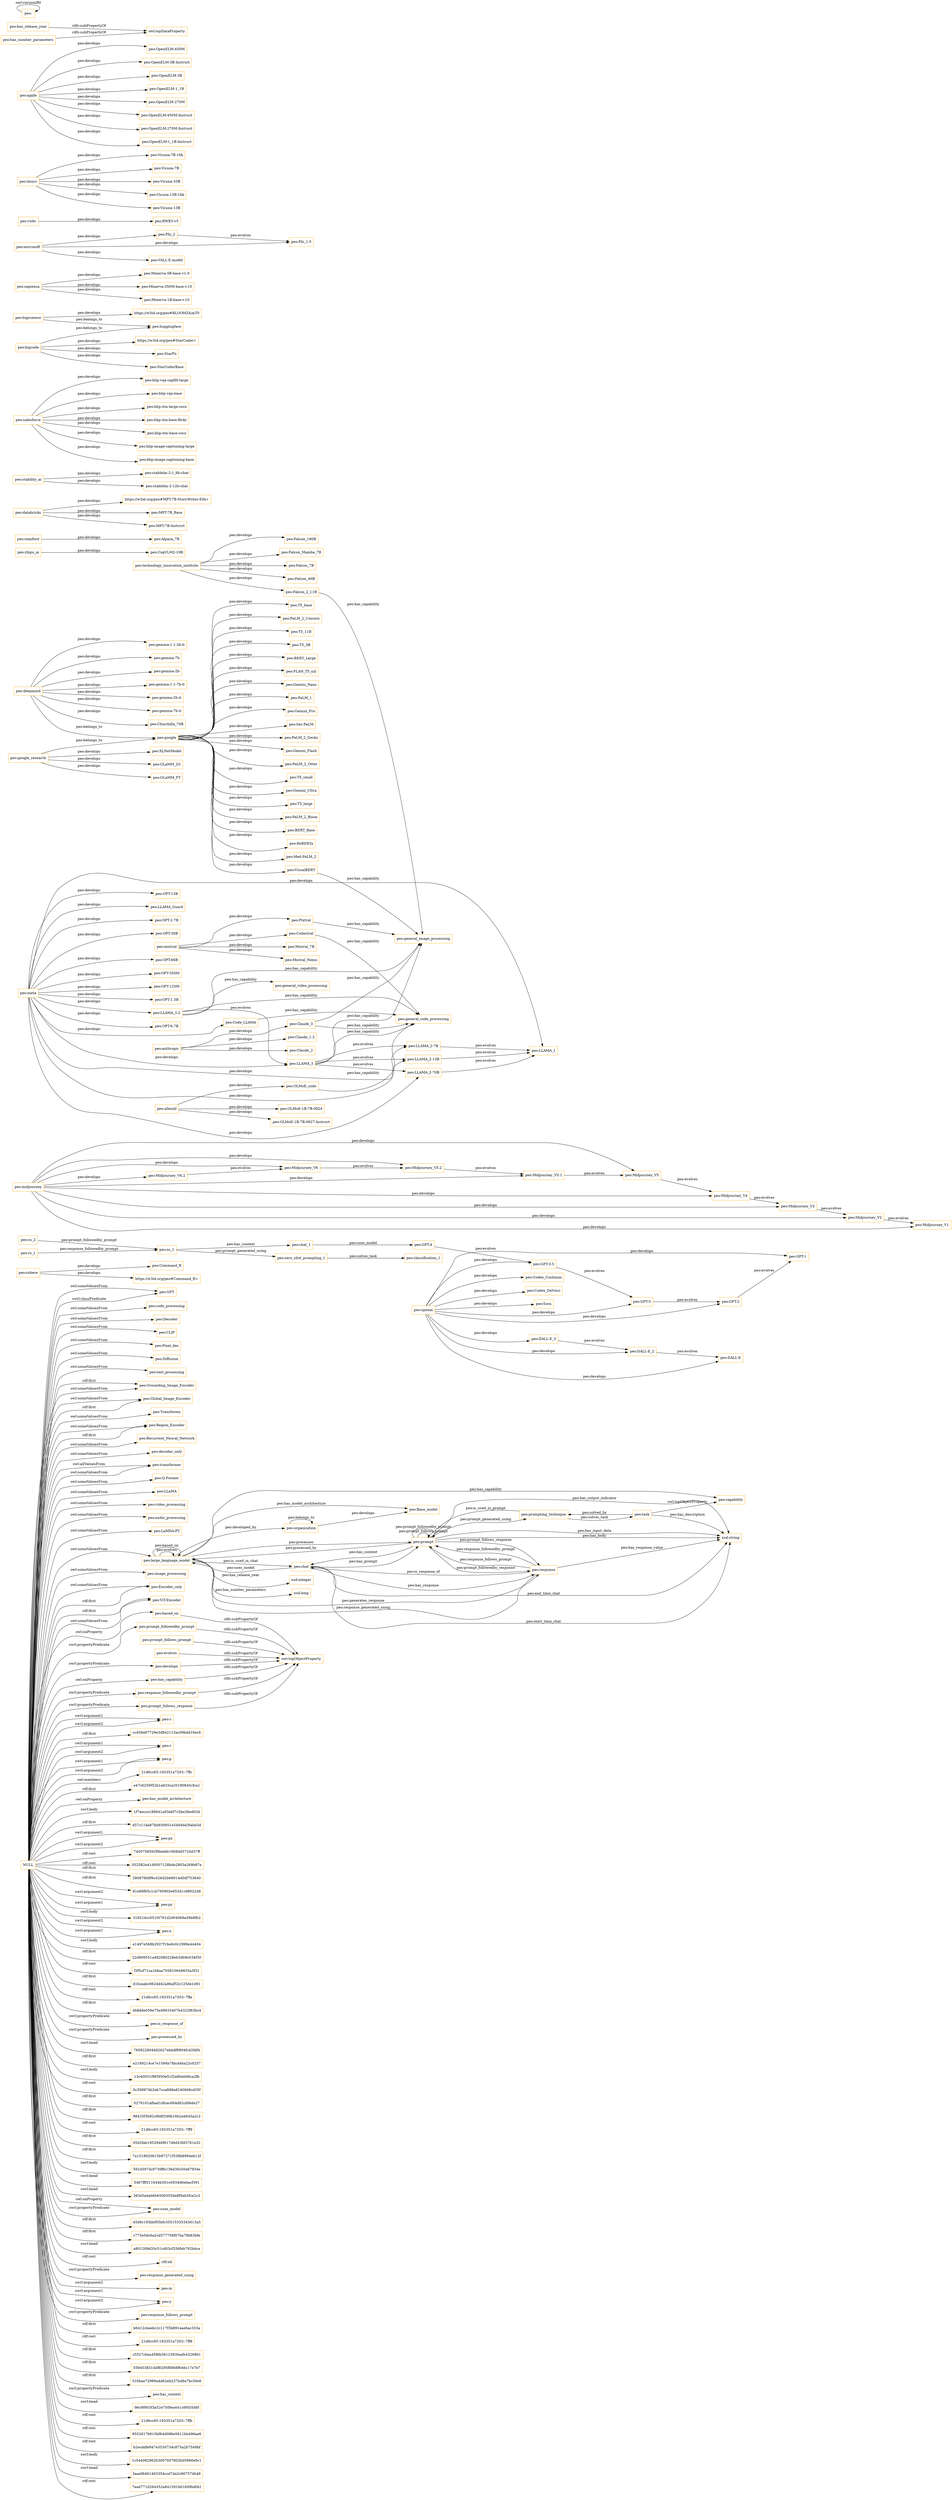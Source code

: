 digraph ar2dtool_diagram { 
rankdir=LR;
size="1501"
node [shape = rectangle, color="orange"]; "peo:GPT" "peo:organization" "peo:code_processing" "peo:Command_R" "peo:Decoder" "peo:CLIP" "peo:chat" "peo:Pixel_dec" "peo:DALL-E" "peo:Diffusion" "peo:text_processing" "peo:Grounding_Image_Encoder" "peo:Global_Image_Encoder" "peo:prompting_technique" "peo:Transforem" "peo:Sora" "peo:Region_Encoder" "peo:Recurrent_Neural_Network" "peo:decoder_only" "peo:task" "peo:transformer" "peo:capability" "peo:Q-Former" "peo:LLaMA" "peo:video_processing" "peo:audio_processing" "peo:LaMDA-PT" "peo:prompt" "peo:large_language_model" "peo:image_processing" "peo:Base_model" "peo:Encoder_only" "peo:ViT-Encoder" "peo:response" ; /*classes style*/
	"peo:GPT-4" -> "peo:GPT-3.5" [ label = "peo:evolves" ];
	"peo:Midjourney_V2" -> "peo:Midjourney_V1" [ label = "peo:evolves" ];
	"peo:midjourney" -> "peo:Midjourney_V5" [ label = "peo:develops" ];
	"peo:midjourney" -> "peo:Midjourney_V2" [ label = "peo:develops" ];
	"peo:midjourney" -> "peo:Midjourney_V4" [ label = "peo:develops" ];
	"peo:midjourney" -> "peo:Midjourney_V1" [ label = "peo:develops" ];
	"peo:midjourney" -> "peo:Midjourney_V5.2" [ label = "peo:develops" ];
	"peo:midjourney" -> "peo:Midjourney_V5.1" [ label = "peo:develops" ];
	"peo:midjourney" -> "peo:Midjourney_V6.2" [ label = "peo:develops" ];
	"peo:midjourney" -> "peo:Midjourney_V6" [ label = "peo:develops" ];
	"peo:midjourney" -> "peo:Midjourney_V3" [ label = "peo:develops" ];
	"peo:technology_innovation_institute" -> "peo:Falcon_Mamba_7B" [ label = "peo:develops" ];
	"peo:technology_innovation_institute" -> "peo:Falcon_7B" [ label = "peo:develops" ];
	"peo:technology_innovation_institute" -> "peo:Falcon_40B" [ label = "peo:develops" ];
	"peo:technology_innovation_institute" -> "peo:Falcon_2_11B" [ label = "peo:develops" ];
	"peo:technology_innovation_institute" -> "peo:Falcon_180B" [ label = "peo:develops" ];
	"peo:google" -> "peo:BERT_Large" [ label = "peo:develops" ];
	"peo:google" -> "peo:FLAN_T5_xxl" [ label = "peo:develops" ];
	"peo:google" -> "peo:Gemini_Nano" [ label = "peo:develops" ];
	"peo:google" -> "peo:PaLM_1" [ label = "peo:develops" ];
	"peo:google" -> "peo:Gemini_Pro" [ label = "peo:develops" ];
	"peo:google" -> "peo:Sec-PaLM" [ label = "peo:develops" ];
	"peo:google" -> "peo:PaLM_2_Gecko" [ label = "peo:develops" ];
	"peo:google" -> "peo:Gemini_Flash" [ label = "peo:develops" ];
	"peo:google" -> "peo:PaLM_2_Otter" [ label = "peo:develops" ];
	"peo:google" -> "peo:T5_small" [ label = "peo:develops" ];
	"peo:google" -> "peo:Gemini_Ultra" [ label = "peo:develops" ];
	"peo:google" -> "peo:T5_large" [ label = "peo:develops" ];
	"peo:google" -> "peo:PaLM_2_Bison" [ label = "peo:develops" ];
	"peo:google" -> "peo:BERT_Base" [ label = "peo:develops" ];
	"peo:google" -> "peo:VisualBERT" [ label = "peo:develops" ];
	"peo:google" -> "peo:RoBERTa" [ label = "peo:develops" ];
	"peo:google" -> "peo:Med-PaLM_2" [ label = "peo:develops" ];
	"peo:google" -> "peo:T5_base" [ label = "peo:develops" ];
	"peo:google" -> "peo:PaLM_2_Unicorn" [ label = "peo:develops" ];
	"peo:google" -> "peo:T5_11B" [ label = "peo:develops" ];
	"peo:google" -> "peo:T5_3B" [ label = "peo:develops" ];
	"peo:evolves" -> "owl:topObjectProperty" [ label = "rdfs:subPropertyOf" ];
	"peo:zhipu_ai" -> "peo:CogVLM2-19B" [ label = "peo:develops" ];
	"peo:meta" -> "peo:LLAMA_3.2" [ label = "peo:develops" ];
	"peo:meta" -> "peo:LLAMA_2-7B" [ label = "peo:develops" ];
	"peo:meta" -> "peo:LLAMA_2-13B" [ label = "peo:develops" ];
	"peo:meta" -> "peo:LLAMA_2-70B" [ label = "peo:develops" ];
	"peo:meta" -> "peo:OPT-13B" [ label = "peo:develops" ];
	"peo:meta" -> "peo:LLAMA_Guard" [ label = "peo:develops" ];
	"peo:meta" -> "peo:LLAMA_1" [ label = "peo:develops" ];
	"peo:meta" -> "peo:OPT-2.7B" [ label = "peo:develops" ];
	"peo:meta" -> "peo:OPT-30B" [ label = "peo:develops" ];
	"peo:meta" -> "peo:LLAMA_3" [ label = "peo:develops" ];
	"peo:meta" -> "peo:OPT-66B" [ label = "peo:develops" ];
	"peo:meta" -> "peo:OPT-350M" [ label = "peo:develops" ];
	"peo:meta" -> "peo:OPT-125M" [ label = "peo:develops" ];
	"peo:meta" -> "peo:OPT-1.3B" [ label = "peo:develops" ];
	"peo:meta" -> "peo:Code_LLAMA" [ label = "peo:develops" ];
	"peo:meta" -> "peo:OPT-6.7B" [ label = "peo:develops" ];
	"peo:GPT-3" -> "peo:GPT-2" [ label = "peo:evolves" ];
	"peo:develops" -> "owl:topObjectProperty" [ label = "rdfs:subPropertyOf" ];
	"peo:Code_LLAMA" -> "peo:general_code_processing" [ label = "peo:has_capability" ];
	"peo:stanford" -> "peo:Alpaca_7B" [ label = "peo:develops" ];
	"peo:zs_2" -> "peo:zs_1" [ label = "peo:prompt_followedby_prompt" ];
	"peo:has_capability" -> "owl:topObjectProperty" [ label = "rdfs:subPropertyOf" ];
	"peo:databricks" -> "https://w3id.org/peo#MPT-7B-StoryWriter-65k+" [ label = "peo:develops" ];
	"peo:databricks" -> "peo:MPT-7B_Base" [ label = "peo:develops" ];
	"peo:databricks" -> "peo:MPT-7B-Instruct" [ label = "peo:develops" ];
	"peo:stability_ai" -> "peo:stablelm-2-1_6b-chat" [ label = "peo:develops" ];
	"peo:stability_ai" -> "peo:stablelm-2-12b-chat" [ label = "peo:develops" ];
	"peo:salesforce" -> "peo:blip-vqa-capfilt-large" [ label = "peo:develops" ];
	"peo:salesforce" -> "peo:blip-vqa-base" [ label = "peo:develops" ];
	"peo:salesforce" -> "peo:blip-itm-large-coco" [ label = "peo:develops" ];
	"peo:salesforce" -> "peo:blip-itm-base-flickr" [ label = "peo:develops" ];
	"peo:salesforce" -> "peo:blip-itm-base-coco" [ label = "peo:develops" ];
	"peo:salesforce" -> "peo:blip-image-captioning-large" [ label = "peo:develops" ];
	"peo:salesforce" -> "peo:blip-image-captioning-base" [ label = "peo:develops" ];
	"peo:VisualBERT" -> "peo:general_image_processing" [ label = "peo:has_capability" ];
	"peo:rs_1" -> "peo:zs_1" [ label = "peo:response_followedby_prompt" ];
	"peo:Claude_3" -> "peo:general_image_processing" [ label = "peo:has_capability" ];
	"peo:Claude_3" -> "peo:general_code_processing" [ label = "peo:has_capability" ];
	"peo:Midjourney_V6" -> "peo:Midjourney_V5.2" [ label = "peo:evolves" ];
	"peo:bigscience" -> "https://w3id.org/peo#BLOOMZ&mT0" [ label = "peo:develops" ];
	"peo:bigscience" -> "peo:huggingface" [ label = "peo:belongs_to" ];
	"peo:LLAMA_2-13B" -> "peo:LLAMA_1" [ label = "peo:evolves" ];
	"peo:mistral" -> "peo:Pixtral" [ label = "peo:develops" ];
	"peo:mistral" -> "peo:Mistral_Nemo" [ label = "peo:develops" ];
	"peo:mistral" -> "peo:Mistral_7B" [ label = "peo:develops" ];
	"peo:mistral" -> "peo:Codestral" [ label = "peo:develops" ];
	"peo:GPT-2" -> "peo:GPT-1" [ label = "peo:evolves" ];
	"peo:response_followedby_prompt" -> "owl:topObjectProperty" [ label = "rdfs:subPropertyOf" ];
	"peo:prompt_follows_response" -> "owl:topObjectProperty" [ label = "rdfs:subPropertyOf" ];
	"peo:sapienza" -> "peo:Minerva-3B-base-v1.0" [ label = "peo:develops" ];
	"peo:sapienza" -> "peo:Minerva-350M-base-v.10" [ label = "peo:develops" ];
	"peo:sapienza" -> "peo:Minerva-1B-base-v.10" [ label = "peo:develops" ];
	"peo:zs_1" -> "peo:zero_shot_prompting_1" [ label = "peo:prompt_generated_using" ];
	"peo:zs_1" -> "peo:chat_1" [ label = "peo:has_context" ];
	"peo:LLAMA_3.2" -> "peo:general_video_processing" [ label = "peo:has_capability" ];
	"peo:LLAMA_3.2" -> "peo:general_image_processing" [ label = "peo:has_capability" ];
	"peo:LLAMA_3.2" -> "peo:general_code_processing" [ label = "peo:has_capability" ];
	"peo:LLAMA_3.2" -> "peo:LLAMA_3" [ label = "peo:evolves" ];
	"peo:allenAI" -> "peo:OLMoE_code" [ label = "peo:develops" ];
	"peo:allenAI" -> "peo:OLMoE-1B-7B-0927-Instruct" [ label = "peo:develops" ];
	"peo:allenAI" -> "peo:OLMoE-1B-7B-0924" [ label = "peo:develops" ];
	"peo:LLAMA_2-70B" -> "peo:LLAMA_1" [ label = "peo:evolves" ];
	"peo:GPT-3.5" -> "peo:GPT-3" [ label = "peo:evolves" ];
	"peo:Midjourney_V5" -> "peo:Midjourney_V4" [ label = "peo:evolves" ];
	"peo:Phi_2" -> "peo:Phi_1.5" [ label = "peo:evolves" ];
	"peo:LLAMA_3" -> "peo:general_image_processing" [ label = "peo:has_capability" ];
	"peo:LLAMA_3" -> "peo:general_code_processing" [ label = "peo:has_capability" ];
	"peo:LLAMA_3" -> "peo:LLAMA_2-7B" [ label = "peo:evolves" ];
	"peo:LLAMA_3" -> "peo:LLAMA_2-70B" [ label = "peo:evolves" ];
	"peo:LLAMA_3" -> "peo:LLAMA_2-13B" [ label = "peo:evolves" ];
	"peo:LLAMA_2-7B" -> "peo:LLAMA_1" [ label = "peo:evolves" ];
	"NULL" -> "peo:c" [ label = "swrl:argument2" ];
	"NULL" -> "cc458a97729e3d842113ac09bdd16ec6" [ label = "rdf:first" ];
	"NULL" -> "peo:Pixel_dec" [ label = "owl:someValuesFrom" ];
	"NULL" -> "peo:LLaMA" [ label = "owl:someValuesFrom" ];
	"NULL" -> "peo:r" [ label = "swrl:argument2" ];
	"NULL" -> "peo:p" [ label = "swrl:argument2" ];
	"NULL" -> "peo:prompt_follows_response" [ label = "swrl:propertyPredicate" ];
	"NULL" -> "21d6cc65:193351a7203:-7ffc" [ label = "owl:members" ];
	"NULL" -> "peo:Global_Image_Encoder" [ label = "rdf:first" ];
	"NULL" -> "e47c6256f52b1a633ca20180845cfca1" [ label = "rdf:first" ];
	"NULL" -> "peo:decoder_only" [ label = "owl:someValuesFrom" ];
	"NULL" -> "peo:has_model_architecture" [ label = "owl:onProperty" ];
	"NULL" -> "1f7eecce189941a93ebf7c5be36ed03d" [ label = "swrl:body" ];
	"NULL" -> "peo:Transforem" [ label = "owl:someValuesFrom" ];
	"NULL" -> "d57c11da87bb930951e5484bd3fabb3d" [ label = "rdf:first" ];
	"NULL" -> "peo:px" [ label = "swrl:argument2" ];
	"NULL" -> "7400758592f9bebfe1808dd5720d37ff" [ label = "rdf:rest" ];
	"NULL" -> "peo:CLIP" [ label = "owl:someValuesFrom" ];
	"NULL" -> "peo:code_processing" [ label = "owl:someValuesFrom" ];
	"NULL" -> "peo:LaMDA-PT" [ label = "owl:someValuesFrom" ];
	"NULL" -> "peo:based_on" [ label = "owl:onProperty" ];
	"NULL" -> "052582e41d9507128bde2803a269b87e" [ label = "rdf:rest" ];
	"NULL" -> "280876b9f9c426d2b66914d0df753640" [ label = "rdf:first" ];
	"NULL" -> "81e68f65c1cb795905e953d1c9802248" [ label = "rdf:first" ];
	"NULL" -> "peo:py" [ label = "swrl:argument1" ];
	"NULL" -> "31821dcc051f4791d2d04068a36b8fb2" [ label = "swrl:body" ];
	"NULL" -> "peo:x" [ label = "swrl:argument1" ];
	"NULL" -> "e1497e568b2927f16e0c0c1999e44404" [ label = "swrl:body" ];
	"NULL" -> "22d909551a482080228eb3d69e534f30" [ label = "rdf:first" ];
	"NULL" -> "f3f5cf71ca1b6aa705610649835a3f31" [ label = "rdf:rest" ];
	"NULL" -> "d1bcaabc8624d42a86af52c125de1d91" [ label = "rdf:first" ];
	"NULL" -> "21d6cc65:193351a7203:-7ffa" [ label = "rdf:rest" ];
	"NULL" -> "4b8dde059e75a49633407b4322f63bc4" [ label = "rdf:first" ];
	"NULL" -> "peo:is_response_of" [ label = "swrl:propertyPredicate" ];
	"NULL" -> "peo:processed_by" [ label = "swrl:propertyPredicate" ];
	"NULL" -> "760922804482627ebbdf8904fcd2fdf4" [ label = "swrl:head" ];
	"NULL" -> "peo:ViT-Encoder" [ label = "owl:someValuesFrom" ];
	"NULL" -> "e2189214ce7e1594b7fdcd4ba22c0257" [ label = "rdf:first" ];
	"NULL" -> "13c40031f9f3950e51f2a80a0d8ca2fb" [ label = "swrl:body" ];
	"NULL" -> "0c358974b2eb7cca888a8240668cd35f" [ label = "rdf:rest" ];
	"NULL" -> "0279101afbad1dfcec064d62cfd6de27" [ label = "rdf:first" ];
	"NULL" -> "98425f3b92c9b8f299b16b2ed645a2c2" [ label = "rdf:first" ];
	"NULL" -> "21d6cc65:193351a7203:-7ff9" [ label = "rdf:rest" ];
	"NULL" -> "05d2fab1952946f617d6d43fd3761e32" [ label = "rdf:first" ];
	"NULL" -> "7a1518920615b97271f538b8984eb12f" [ label = "rdf:first" ];
	"NULL" -> "peo:Region_Encoder" [ label = "rdf:first" ];
	"NULL" -> "peo:py" [ label = "swrl:argument2" ];
	"NULL" -> "5924597dc9739ffe136d30c50e87934e" [ label = "swrl:body" ];
	"NULL" -> "5467fff311644b301e5934d6ebacf391" [ label = "swrl:head" ];
	"NULL" -> "peo:image_processing" [ label = "owl:someValuesFrom" ];
	"NULL" -> "peo:p" [ label = "swrl:argument1" ];
	"NULL" -> "peo:Encoder_only" [ label = "rdf:first" ];
	"NULL" -> "peo:has_capability" [ label = "owl:onProperty" ];
	"NULL" -> "383e5edab6b65093550e8f5eb5fce2c3" [ label = "swrl:head" ];
	"NULL" -> "peo:Diffusion" [ label = "owl:someValuesFrom" ];
	"NULL" -> "peo:GPT" [ label = "swrl:classPredicate" ];
	"NULL" -> "peo:uses_model" [ label = "swrl:propertyPredicate" ];
	"NULL" -> "45d9c193bbf05bfc35515335343613a5" [ label = "rdf:first" ];
	"NULL" -> "peo:uses_model" [ label = "owl:onProperty" ];
	"NULL" -> "peo:Recurrent_Neural_Network" [ label = "owl:someValuesFrom" ];
	"NULL" -> "peo:ViT-Encoder" [ label = "rdf:first" ];
	"NULL" -> "peo:Encoder_only" [ label = "owl:someValuesFrom" ];
	"NULL" -> "peo:large_language_model" [ label = "owl:someValuesFrom" ];
	"NULL" -> "peo:prompt_followedby_prompt" [ label = "swrl:propertyPredicate" ];
	"NULL" -> "c775e5dc6a2cd577756f07ba79b83bfe" [ label = "rdf:first" ];
	"NULL" -> "peo:c" [ label = "swrl:argument1" ];
	"NULL" -> "a801289d20c51cd03cf256feb792b4ca" [ label = "swrl:head" ];
	"NULL" -> "rdf:nil" [ label = "rdf:rest" ];
	"NULL" -> "peo:response_generated_using" [ label = "swrl:propertyPredicate" ];
	"NULL" -> "peo:transformer" [ label = "owl:someValuesFrom" ];
	"NULL" -> "peo:m" [ label = "swrl:argument2" ];
	"NULL" -> "peo:y" [ label = "swrl:argument2" ];
	"NULL" -> "peo:response_follows_prompt" [ label = "swrl:propertyPredicate" ];
	"NULL" -> "b6412cbeebc2c117f3b891eae6ac333a" [ label = "rdf:first" ];
	"NULL" -> "21d6cc65:193351a7203:-7ff8" [ label = "rdf:rest" ];
	"NULL" -> "peo:Region_Encoder" [ label = "owl:someValuesFrom" ];
	"NULL" -> "peo:response_followedby_prompt" [ label = "swrl:propertyPredicate" ];
	"NULL" -> "peo:r" [ label = "swrl:argument1" ];
	"NULL" -> "peo:video_processing" [ label = "owl:someValuesFrom" ];
	"NULL" -> "c5527c6aa45f6b36123930adb4326861" [ label = "rdf:first" ];
	"NULL" -> "peo:Grounding_Image_Encoder" [ label = "owl:someValuesFrom" ];
	"NULL" -> "peo:Grounding_Image_Encoder" [ label = "rdf:first" ];
	"NULL" -> "5594538314df8295f8868f646c17e7b7" [ label = "rdf:first" ];
	"NULL" -> "516bae72989a4d62eb237bd8a7bc30e8" [ label = "rdf:first" ];
	"NULL" -> "peo:has_context" [ label = "swrl:propertyPredicate" ];
	"NULL" -> "peo:Global_Image_Encoder" [ label = "owl:someValuesFrom" ];
	"NULL" -> "peo:Decoder" [ label = "owl:someValuesFrom" ];
	"NULL" -> "96c9f903f3a52e750fea441c8f455d8f" [ label = "swrl:head" ];
	"NULL" -> "peo:x" [ label = "swrl:argument2" ];
	"NULL" -> "peo:audio_processing" [ label = "owl:someValuesFrom" ];
	"NULL" -> "21d6cc65:193351a7203:-7ffb" [ label = "rdf:rest" ];
	"NULL" -> "peo:GPT" [ label = "owl:someValuesFrom" ];
	"NULL" -> "peo:y" [ label = "swrl:argument1" ];
	"NULL" -> "85526176610bf64d086e5611bb496ae6" [ label = "rdf:rest" ];
	"NULL" -> "peo:transformer" [ label = "owl:allValuesFrom" ];
	"NULL" -> "peo:Q-Former" [ label = "owl:someValuesFrom" ];
	"NULL" -> "peo:develops" [ label = "swrl:propertyPredicate" ];
	"NULL" -> "b2ecddfe947e3530734c875a2b7549bf" [ label = "rdf:rest" ];
	"NULL" -> "1c544082962b3007607802b05960e9c1" [ label = "swrl:body" ];
	"NULL" -> "faaa06461463354ccd7da2c66757db46" [ label = "swrl:head" ];
	"NULL" -> "7ead771d264352a841591b61609bdf42" [ label = "rdf:rest" ];
	"NULL" -> "peo:px" [ label = "swrl:argument1" ];
	"NULL" -> "peo:text_processing" [ label = "owl:someValuesFrom" ];
	"peo:zero_shot_prompting_1" -> "peo:classification_1" [ label = "peo:solves_task" ];
	"peo:DALL-E_3" -> "peo:DALL-E_2" [ label = "peo:evolves" ];
	"peo:rwkv" -> "peo:RWKV-v5" [ label = "peo:develops" ];
	"peo:prompt_follows_prompt" -> "owl:topObjectProperty" [ label = "rdfs:subPropertyOf" ];
	"peo:Codestral" -> "peo:general_code_processing" [ label = "peo:has_capability" ];
	"peo:lmsys" -> "peo:Vicuna-7B-16k" [ label = "peo:develops" ];
	"peo:lmsys" -> "peo:Vicuna-7B" [ label = "peo:develops" ];
	"peo:lmsys" -> "peo:Vicuna-33B" [ label = "peo:develops" ];
	"peo:lmsys" -> "peo:Vicuna-13B-16k" [ label = "peo:develops" ];
	"peo:lmsys" -> "peo:Vicuna-13B" [ label = "peo:develops" ];
	"peo:apple" -> "peo:OpenELM-450M" [ label = "peo:develops" ];
	"peo:apple" -> "peo:OpenELM-3B-Instruct" [ label = "peo:develops" ];
	"peo:apple" -> "peo:OpenELM-3B" [ label = "peo:develops" ];
	"peo:apple" -> "peo:OpenELM-1_1B" [ label = "peo:develops" ];
	"peo:apple" -> "peo:OpenELM-270M" [ label = "peo:develops" ];
	"peo:apple" -> "peo:OpenELM-450M-Instruct" [ label = "peo:develops" ];
	"peo:apple" -> "peo:OpenELM-270M-Instruct" [ label = "peo:develops" ];
	"peo:apple" -> "peo:OpenELM-1_1B-Instruct" [ label = "peo:develops" ];
	"peo:Midjourney_V4" -> "peo:Midjourney_V3" [ label = "peo:evolves" ];
	"peo:Midjourney_V6.2" -> "peo:Midjourney_V6" [ label = "peo:evolves" ];
	"peo:openai" -> "peo:Codex_Cushman" [ label = "peo:develops" ];
	"peo:openai" -> "peo:DALL-E_3" [ label = "peo:develops" ];
	"peo:openai" -> "peo:GPT-3" [ label = "peo:develops" ];
	"peo:openai" -> "peo:Sora" [ label = "peo:develops" ];
	"peo:openai" -> "peo:GPT-1" [ label = "peo:develops" ];
	"peo:openai" -> "peo:GPT-3.5" [ label = "peo:develops" ];
	"peo:openai" -> "peo:DALL-E_2" [ label = "peo:develops" ];
	"peo:openai" -> "peo:GPT-2" [ label = "peo:develops" ];
	"peo:openai" -> "peo:Codex_DaVinci" [ label = "peo:develops" ];
	"peo:openai" -> "peo:DALL-E" [ label = "peo:develops" ];
	"peo:OLMoE_code" -> "peo:general_code_processing" [ label = "peo:has_capability" ];
	"peo:Midjourney_V5.2" -> "peo:Midjourney_V5.1" [ label = "peo:evolves" ];
	"peo:has_release_year" -> "owl:topDataProperty" [ label = "rdfs:subPropertyOf" ];
	"peo:deepmind" -> "peo:gemma-2b-it" [ label = "peo:develops" ];
	"peo:deepmind" -> "peo:gemma-7b-it" [ label = "peo:develops" ];
	"peo:deepmind" -> "peo:google" [ label = "peo:belongs_to" ];
	"peo:deepmind" -> "peo:Chinchilla_70B" [ label = "peo:develops" ];
	"peo:deepmind" -> "peo:gemma-1.1-2b-it" [ label = "peo:develops" ];
	"peo:deepmind" -> "peo:gemma-7b" [ label = "peo:develops" ];
	"peo:deepmind" -> "peo:gemma-2b" [ label = "peo:develops" ];
	"peo:deepmind" -> "peo:gemma-1.1-7b-it" [ label = "peo:develops" ];
	"peo:anthropic" -> "peo:Claude_3" [ label = "peo:develops" ];
	"peo:anthropic" -> "peo:Claude_2" [ label = "peo:develops" ];
	"peo:anthropic" -> "peo:Claude_1.2" [ label = "peo:develops" ];
	"peo:DALL-E_2" -> "peo:DALL-E" [ label = "peo:evolves" ];
	"peo:Falcon_2_11B" -> "peo:general_image_processing" [ label = "peo:has_capability" ];
	"peo:microsoft" -> "peo:VALL-E-model" [ label = "peo:develops" ];
	"peo:microsoft" -> "peo:Phi_2" [ label = "peo:develops" ];
	"peo:microsoft" -> "peo:Phi_1.5" [ label = "peo:develops" ];
	"peo:based_on" -> "owl:topObjectProperty" [ label = "rdfs:subPropertyOf" ];
	"peo:chat_1" -> "peo:GPT-4" [ label = "peo:uses_model" ];
	"peo:Midjourney_V3" -> "peo:Midjourney_V2" [ label = "peo:evolves" ];
	"peo:Midjourney_V5.1" -> "peo:Midjourney_V5" [ label = "peo:evolves" ];
	"peo:google_research" -> "peo:XLNetModel" [ label = "peo:develops" ];
	"peo:google_research" -> "peo:GLaMM_ZS" [ label = "peo:develops" ];
	"peo:google_research" -> "peo:GLaMM_FT" [ label = "peo:develops" ];
	"peo:google_research" -> "peo:google" [ label = "peo:belongs_to" ];
	"peo:has_number_parameters" -> "owl:topDataProperty" [ label = "rdfs:subPropertyOf" ];
	"peo:cohere" -> "https://w3id.org/peo#Command_R+" [ label = "peo:develops" ];
	"peo:cohere" -> "peo:Command_R" [ label = "peo:develops" ];
	"peo:" -> "peo:" [ label = "owl:versionIRI" ];
	"peo:bigcode" -> "https://w3id.org/peo#StarCoder+" [ label = "peo:develops" ];
	"peo:bigcode" -> "peo:StarPii" [ label = "peo:develops" ];
	"peo:bigcode" -> "peo:StarCoderBase" [ label = "peo:develops" ];
	"peo:bigcode" -> "peo:huggingface" [ label = "peo:belongs_to" ];
	"peo:Pixtral" -> "peo:general_image_processing" [ label = "peo:has_capability" ];
	"peo:prompt_followedby_prompt" -> "owl:topObjectProperty" [ label = "rdfs:subPropertyOf" ];
	"peo:prompt" -> "peo:large_language_model" [ label = "peo:processed_by" ];
	"peo:response" -> "peo:prompt" [ label = "peo:response_followedby_prompt" ];
	"peo:chat" -> "peo:prompt" [ label = "peo:has_prompt" ];
	"peo:large_language_model" -> "peo:large_language_model" [ label = "peo:evolves" ];
	"peo:prompt" -> "peo:response" [ label = "peo:prompt_followedby_response" ];
	"peo:organization" -> "peo:Base_model" [ label = "peo:develops" ];
	"peo:prompt" -> "peo:response" [ label = "peo:prompt_follows_response" ];
	"peo:large_language_model" -> "xsd:integer" [ label = "peo:has_release_year" ];
	"peo:prompt" -> "xsd:string" [ label = "peo:has_body" ];
	"peo:task" -> "peo:prompting_technique" [ label = "peo:solved_by" ];
	"peo:task" -> "peo:capability" [ label = "owl:topObjectProperty" ];
	"peo:response" -> "peo:prompt" [ label = "peo:response_follows_prompt" ];
	"peo:prompt" -> "xsd:string" [ label = "peo:has_output_indicator" ];
	"peo:large_language_model" -> "peo:organization" [ label = "peo:developed_by" ];
	"peo:large_language_model" -> "peo:response" [ label = "peo:generates_response" ];
	"peo:large_language_model" -> "peo:large_language_model" [ label = "peo:based_on" ];
	"peo:chat" -> "xsd:string" [ label = "peo:start_time_chat" ];
	"peo:response" -> "peo:large_language_model" [ label = "peo:response_generated_using" ];
	"peo:large_language_model" -> "peo:Base_model" [ label = "peo:has_model_architecture" ];
	"peo:prompt" -> "peo:prompt" [ label = "peo:prompt_follows_prompt" ];
	"peo:large_language_model" -> "peo:prompt" [ label = "peo:processes" ];
	"peo:task" -> "xsd:string" [ label = "peo:has_description" ];
	"peo:large_language_model" -> "xsd:long" [ label = "peo:has_number_parameters" ];
	"peo:chat" -> "xsd:string" [ label = "peo:end_time_chat" ];
	"peo:prompt" -> "peo:chat" [ label = "peo:has_context" ];
	"peo:large_language_model" -> "peo:chat" [ label = "peo:is_used_in_chat" ];
	"peo:prompting_technique" -> "peo:prompt" [ label = "peo:is_used_in_prompt" ];
	"peo:response" -> "xsd:string" [ label = "peo:has_response_value" ];
	"peo:prompt" -> "peo:prompting_technique" [ label = "peo:prompt_generated_using" ];
	"peo:organization" -> "peo:organization" [ label = "peo:belongs_to" ];
	"peo:chat" -> "peo:response" [ label = "peo:has_response" ];
	"peo:response" -> "peo:chat" [ label = "peo:is_response_of" ];
	"peo:prompt" -> "peo:prompt" [ label = "peo:prompt_followedby_prompt" ];
	"peo:prompt" -> "xsd:string" [ label = "peo:has_input_data" ];
	"peo:chat" -> "peo:large_language_model" [ label = "peo:uses_model" ];
	"peo:prompting_technique" -> "peo:task" [ label = "peo:solves_task" ];
	"peo:large_language_model" -> "peo:capability" [ label = "peo:has_capability" ];

}

